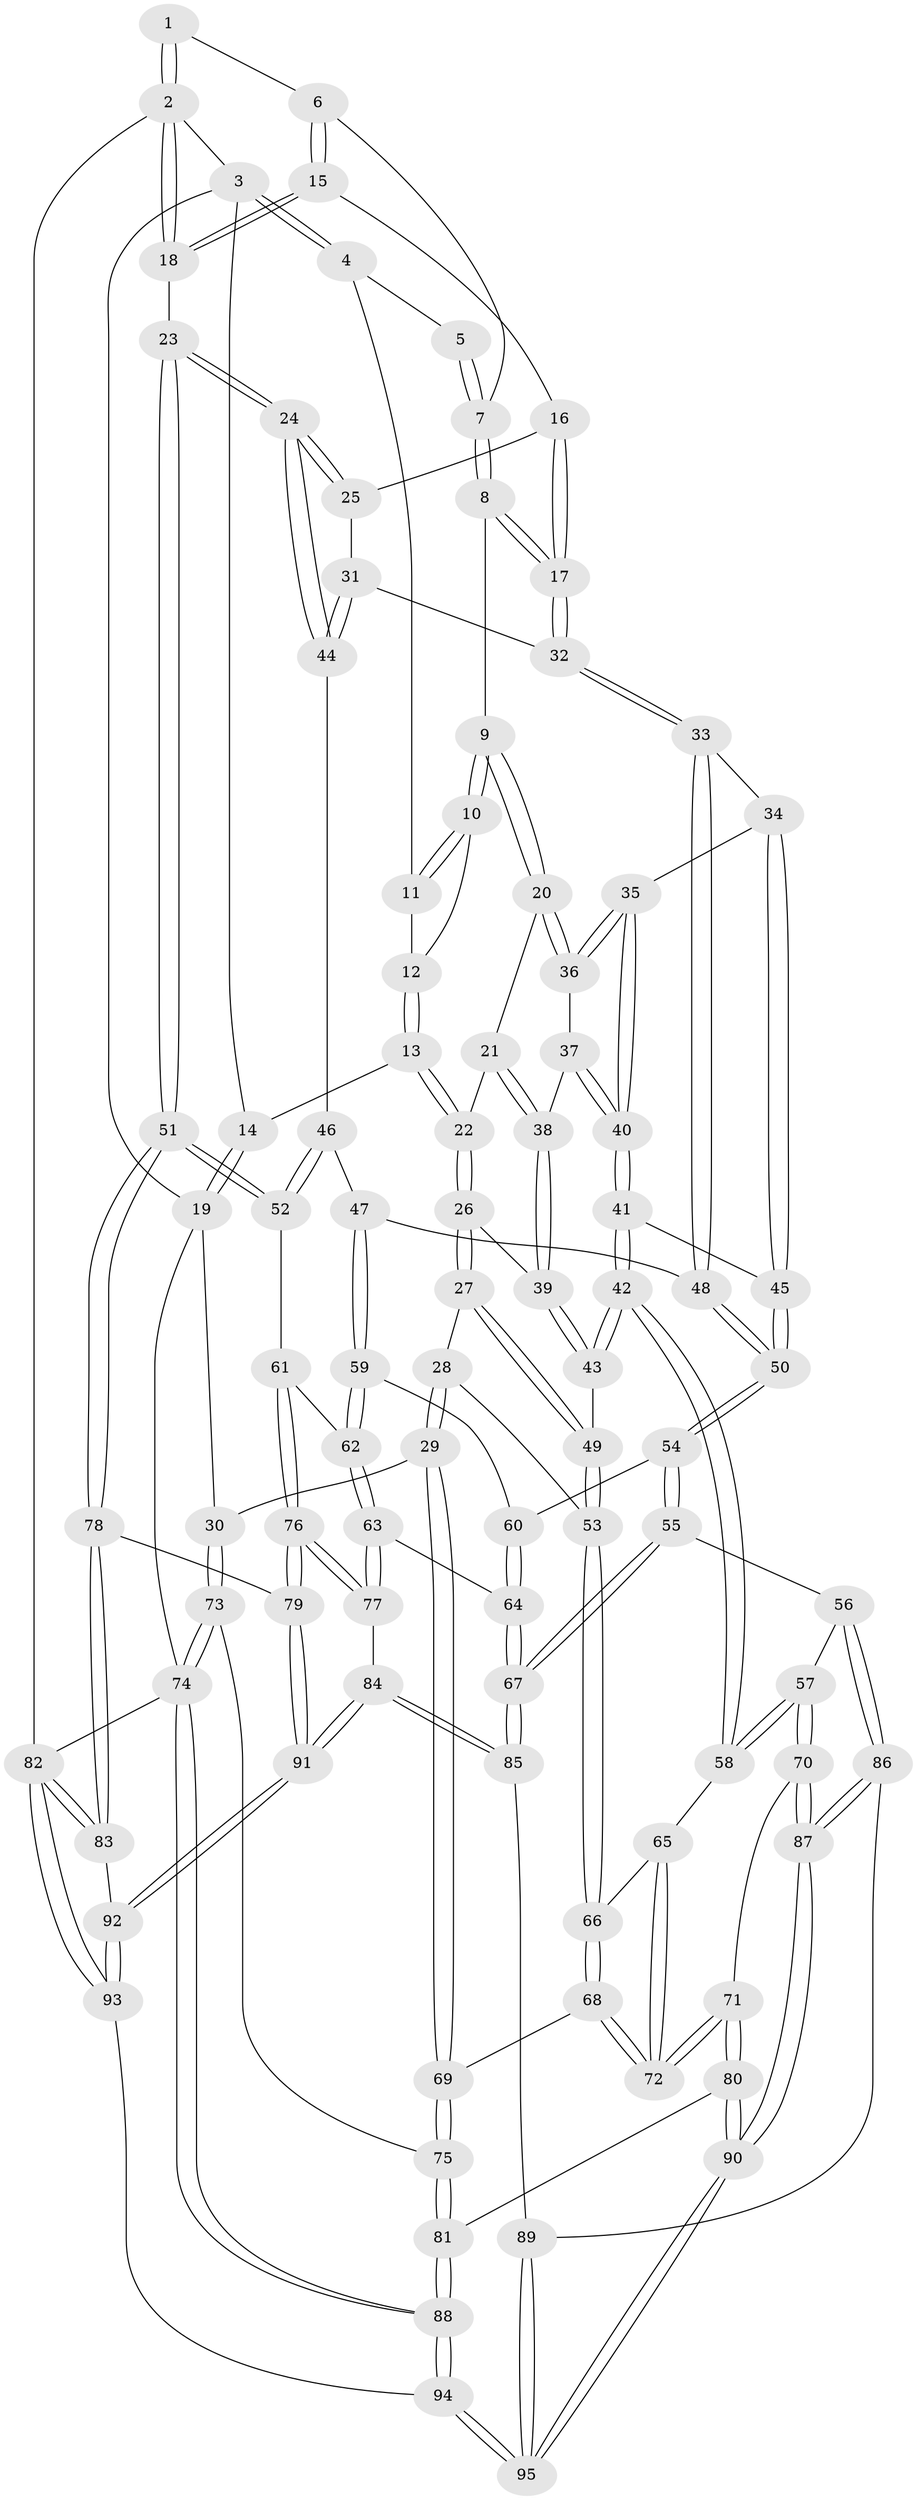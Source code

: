 // Generated by graph-tools (version 1.1) at 2025/16/03/09/25 04:16:46]
// undirected, 95 vertices, 234 edges
graph export_dot {
graph [start="1"]
  node [color=gray90,style=filled];
  1 [pos="+0.835597755264243+0"];
  2 [pos="+1+0"];
  3 [pos="+0.298342686992632+0"];
  4 [pos="+0.32476459991387574+0"];
  5 [pos="+0.6222819117331024+0"];
  6 [pos="+0.8472765591202281+0.10798791939423673"];
  7 [pos="+0.6633355709173524+0.08802274699266428"];
  8 [pos="+0.603727078429435+0.24279804945244685"];
  9 [pos="+0.5872820276691177+0.24373786285380333"];
  10 [pos="+0.5403363915558648+0.214167688134422"];
  11 [pos="+0.3531813601542647+0"];
  12 [pos="+0.40425215266595266+0.2380961175890783"];
  13 [pos="+0.32231188185456716+0.27067477362852344"];
  14 [pos="+0.21275714871198909+0.07949002379202433"];
  15 [pos="+0.8825514147201978+0.17676291882102968"];
  16 [pos="+0.8224193767133918+0.23555798273857004"];
  17 [pos="+0.6332882277465269+0.25999038399719143"];
  18 [pos="+1+0.21766797639904123"];
  19 [pos="+0+0.3636603877952472"];
  20 [pos="+0.5263349595674855+0.3284772842300126"];
  21 [pos="+0.4512195131404483+0.340460700523895"];
  22 [pos="+0.3167732543975073+0.3243482761280042"];
  23 [pos="+1+0.4727634927936385"];
  24 [pos="+0.9864208632004877+0.4419775629840773"];
  25 [pos="+0.838887050280857+0.3315643664278493"];
  26 [pos="+0.2926164977493523+0.37355397253496486"];
  27 [pos="+0.21512280630553343+0.40568736651154075"];
  28 [pos="+0.16733967425998228+0.41683892985636767"];
  29 [pos="+0+0.3886144164069528"];
  30 [pos="+0+0.388419766755389"];
  31 [pos="+0.788055146293112+0.39929115400450677"];
  32 [pos="+0.6873176632642595+0.4061675190198777"];
  33 [pos="+0.682156408624342+0.4269148394031017"];
  34 [pos="+0.5955278249326212+0.4388123030612001"];
  35 [pos="+0.526871525247084+0.3870694093030257"];
  36 [pos="+0.525814997749994+0.33180061345629"];
  37 [pos="+0.4385582401482915+0.4175690495930336"];
  38 [pos="+0.41688041348794275+0.4156010051292434"];
  39 [pos="+0.35530399808016916+0.4318816709367188"];
  40 [pos="+0.5044528021378107+0.473431730484332"];
  41 [pos="+0.5072176298401111+0.5103958326131617"];
  42 [pos="+0.40622471236902946+0.5426473438343238"];
  43 [pos="+0.39688555380555146+0.5368596403175353"];
  44 [pos="+0.8430154978260553+0.47530863805078516"];
  45 [pos="+0.5154036239932666+0.5143058288231882"];
  46 [pos="+0.8311991180694686+0.49064442296719507"];
  47 [pos="+0.7403425854379683+0.5409939612221097"];
  48 [pos="+0.684605586007017+0.4653440845052354"];
  49 [pos="+0.31856792147631385+0.5576029186358068"];
  50 [pos="+0.5611685229012084+0.5511163127224803"];
  51 [pos="+1+0.6442347482255936"];
  52 [pos="+0.8879502919837515+0.6318021105789231"];
  53 [pos="+0.2541526560857389+0.6045575192793519"];
  54 [pos="+0.5687553911143021+0.5744604191967062"];
  55 [pos="+0.5734515187253136+0.7209133218564958"];
  56 [pos="+0.5297248868582+0.7230937208909595"];
  57 [pos="+0.45787860589202317+0.7057016153683245"];
  58 [pos="+0.41376451575553774+0.6343106824901347"];
  59 [pos="+0.7402152106852787+0.5438460888206547"];
  60 [pos="+0.6797144390943806+0.5716605048236427"];
  61 [pos="+0.828938975568505+0.646100443512999"];
  62 [pos="+0.7688318911869748+0.626481671698557"];
  63 [pos="+0.6788105160241027+0.707507505922136"];
  64 [pos="+0.6106475570746489+0.7137935506966763"];
  65 [pos="+0.4054168240809179+0.6361508357766725"];
  66 [pos="+0.24558572353377142+0.6311537877959803"];
  67 [pos="+0.5744945289128022+0.721539260135618"];
  68 [pos="+0.23792874876094+0.6441575505276806"];
  69 [pos="+0.2269569062291796+0.6446276975005166"];
  70 [pos="+0.3523816903047726+0.777039589750778"];
  71 [pos="+0.2897184884432399+0.7804288752600506"];
  72 [pos="+0.2708779778236722+0.7084438887011966"];
  73 [pos="+0+0.5758658644310022"];
  74 [pos="+0+1"];
  75 [pos="+0.11978792085087735+0.6978653075847857"];
  76 [pos="+0.8157848363175277+0.8292643500749056"];
  77 [pos="+0.7686690581877546+0.7919858284247889"];
  78 [pos="+1+0.6908363946641531"];
  79 [pos="+0.8294667783430333+0.8549662171456026"];
  80 [pos="+0.2761596045879648+0.7970429992182922"];
  81 [pos="+0.165426078181616+0.863727227161931"];
  82 [pos="+1+1"];
  83 [pos="+1+0.8120539654443805"];
  84 [pos="+0.6154389520888084+0.831854565359655"];
  85 [pos="+0.5944420326252555+0.8105102201001717"];
  86 [pos="+0.43743774128916657+0.8842127549771779"];
  87 [pos="+0.4343154086185506+0.8879217153218626"];
  88 [pos="+0+1"];
  89 [pos="+0.5765667777254835+0.8348725949592737"];
  90 [pos="+0.4289335844120254+1"];
  91 [pos="+0.7692265412935017+1"];
  92 [pos="+0.7691655179832212+1"];
  93 [pos="+0.7365714434810129+1"];
  94 [pos="+0.4358720097977952+1"];
  95 [pos="+0.43739717205942086+1"];
  1 -- 2;
  1 -- 2;
  1 -- 6;
  2 -- 3;
  2 -- 18;
  2 -- 18;
  2 -- 82;
  3 -- 4;
  3 -- 4;
  3 -- 14;
  3 -- 19;
  4 -- 5;
  4 -- 11;
  5 -- 7;
  5 -- 7;
  6 -- 7;
  6 -- 15;
  6 -- 15;
  7 -- 8;
  7 -- 8;
  8 -- 9;
  8 -- 17;
  8 -- 17;
  9 -- 10;
  9 -- 10;
  9 -- 20;
  9 -- 20;
  10 -- 11;
  10 -- 11;
  10 -- 12;
  11 -- 12;
  12 -- 13;
  12 -- 13;
  13 -- 14;
  13 -- 22;
  13 -- 22;
  14 -- 19;
  14 -- 19;
  15 -- 16;
  15 -- 18;
  15 -- 18;
  16 -- 17;
  16 -- 17;
  16 -- 25;
  17 -- 32;
  17 -- 32;
  18 -- 23;
  19 -- 30;
  19 -- 74;
  20 -- 21;
  20 -- 36;
  20 -- 36;
  21 -- 22;
  21 -- 38;
  21 -- 38;
  22 -- 26;
  22 -- 26;
  23 -- 24;
  23 -- 24;
  23 -- 51;
  23 -- 51;
  24 -- 25;
  24 -- 25;
  24 -- 44;
  24 -- 44;
  25 -- 31;
  26 -- 27;
  26 -- 27;
  26 -- 39;
  27 -- 28;
  27 -- 49;
  27 -- 49;
  28 -- 29;
  28 -- 29;
  28 -- 53;
  29 -- 30;
  29 -- 69;
  29 -- 69;
  30 -- 73;
  30 -- 73;
  31 -- 32;
  31 -- 44;
  31 -- 44;
  32 -- 33;
  32 -- 33;
  33 -- 34;
  33 -- 48;
  33 -- 48;
  34 -- 35;
  34 -- 45;
  34 -- 45;
  35 -- 36;
  35 -- 36;
  35 -- 40;
  35 -- 40;
  36 -- 37;
  37 -- 38;
  37 -- 40;
  37 -- 40;
  38 -- 39;
  38 -- 39;
  39 -- 43;
  39 -- 43;
  40 -- 41;
  40 -- 41;
  41 -- 42;
  41 -- 42;
  41 -- 45;
  42 -- 43;
  42 -- 43;
  42 -- 58;
  42 -- 58;
  43 -- 49;
  44 -- 46;
  45 -- 50;
  45 -- 50;
  46 -- 47;
  46 -- 52;
  46 -- 52;
  47 -- 48;
  47 -- 59;
  47 -- 59;
  48 -- 50;
  48 -- 50;
  49 -- 53;
  49 -- 53;
  50 -- 54;
  50 -- 54;
  51 -- 52;
  51 -- 52;
  51 -- 78;
  51 -- 78;
  52 -- 61;
  53 -- 66;
  53 -- 66;
  54 -- 55;
  54 -- 55;
  54 -- 60;
  55 -- 56;
  55 -- 67;
  55 -- 67;
  56 -- 57;
  56 -- 86;
  56 -- 86;
  57 -- 58;
  57 -- 58;
  57 -- 70;
  57 -- 70;
  58 -- 65;
  59 -- 60;
  59 -- 62;
  59 -- 62;
  60 -- 64;
  60 -- 64;
  61 -- 62;
  61 -- 76;
  61 -- 76;
  62 -- 63;
  62 -- 63;
  63 -- 64;
  63 -- 77;
  63 -- 77;
  64 -- 67;
  64 -- 67;
  65 -- 66;
  65 -- 72;
  65 -- 72;
  66 -- 68;
  66 -- 68;
  67 -- 85;
  67 -- 85;
  68 -- 69;
  68 -- 72;
  68 -- 72;
  69 -- 75;
  69 -- 75;
  70 -- 71;
  70 -- 87;
  70 -- 87;
  71 -- 72;
  71 -- 72;
  71 -- 80;
  71 -- 80;
  73 -- 74;
  73 -- 74;
  73 -- 75;
  74 -- 88;
  74 -- 88;
  74 -- 82;
  75 -- 81;
  75 -- 81;
  76 -- 77;
  76 -- 77;
  76 -- 79;
  76 -- 79;
  77 -- 84;
  78 -- 79;
  78 -- 83;
  78 -- 83;
  79 -- 91;
  79 -- 91;
  80 -- 81;
  80 -- 90;
  80 -- 90;
  81 -- 88;
  81 -- 88;
  82 -- 83;
  82 -- 83;
  82 -- 93;
  82 -- 93;
  83 -- 92;
  84 -- 85;
  84 -- 85;
  84 -- 91;
  84 -- 91;
  85 -- 89;
  86 -- 87;
  86 -- 87;
  86 -- 89;
  87 -- 90;
  87 -- 90;
  88 -- 94;
  88 -- 94;
  89 -- 95;
  89 -- 95;
  90 -- 95;
  90 -- 95;
  91 -- 92;
  91 -- 92;
  92 -- 93;
  92 -- 93;
  93 -- 94;
  94 -- 95;
  94 -- 95;
}
